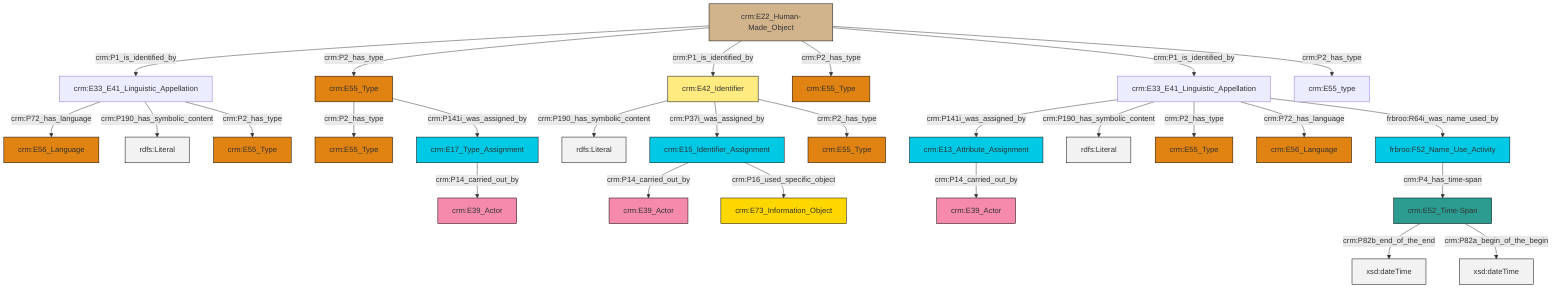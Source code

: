 graph TD
classDef Literal fill:#f2f2f2,stroke:#000000;
classDef CRM_Entity fill:#FFFFFF,stroke:#000000;
classDef Temporal_Entity fill:#00C9E6, stroke:#000000;
classDef Type fill:#E18312, stroke:#000000;
classDef Time-Span fill:#2C9C91, stroke:#000000;
classDef Appellation fill:#FFEB7F, stroke:#000000;
classDef Place fill:#008836, stroke:#000000;
classDef Persistent_Item fill:#B266B2, stroke:#000000;
classDef Conceptual_Object fill:#FFD700, stroke:#000000;
classDef Physical_Thing fill:#D2B48C, stroke:#000000;
classDef Actor fill:#f58aad, stroke:#000000;
classDef PC_Classes fill:#4ce600, stroke:#000000;
classDef Multi fill:#cccccc,stroke:#000000;

0["crm:E22_Human-Made_Object"]:::Physical_Thing -->|crm:P1_is_identified_by| 1["crm:E33_E41_Linguistic_Appellation"]:::Default
8["crm:E42_Identifier"]:::Appellation -->|crm:P190_has_symbolic_content| 9[rdfs:Literal]:::Literal
12["crm:E33_E41_Linguistic_Appellation"]:::Default -->|crm:P141i_was_assigned_by| 10["crm:E13_Attribute_Assignment"]:::Temporal_Entity
0["crm:E22_Human-Made_Object"]:::Physical_Thing -->|crm:P2_has_type| 13["crm:E55_Type"]:::Type
1["crm:E33_E41_Linguistic_Appellation"]:::Default -->|crm:P72_has_language| 15["crm:E56_Language"]:::Type
13["crm:E55_Type"]:::Type -->|crm:P2_has_type| 4["crm:E55_Type"]:::Type
2["frbroo:F52_Name_Use_Activity"]:::Temporal_Entity -->|crm:P4_has_time-span| 17["crm:E52_Time-Span"]:::Time-Span
8["crm:E42_Identifier"]:::Appellation -->|crm:P37i_was_assigned_by| 18["crm:E15_Identifier_Assignment"]:::Temporal_Entity
17["crm:E52_Time-Span"]:::Time-Span -->|crm:P82b_end_of_the_end| 19[xsd:dateTime]:::Literal
13["crm:E55_Type"]:::Type -->|crm:P141i_was_assigned_by| 22["crm:E17_Type_Assignment"]:::Temporal_Entity
0["crm:E22_Human-Made_Object"]:::Physical_Thing -->|crm:P1_is_identified_by| 8["crm:E42_Identifier"]:::Appellation
1["crm:E33_E41_Linguistic_Appellation"]:::Default -->|crm:P190_has_symbolic_content| 23[rdfs:Literal]:::Literal
12["crm:E33_E41_Linguistic_Appellation"]:::Default -->|crm:P190_has_symbolic_content| 24[rdfs:Literal]:::Literal
18["crm:E15_Identifier_Assignment"]:::Temporal_Entity -->|crm:P14_carried_out_by| 25["crm:E39_Actor"]:::Actor
18["crm:E15_Identifier_Assignment"]:::Temporal_Entity -->|crm:P16_used_specific_object| 27["crm:E73_Information_Object"]:::Conceptual_Object
17["crm:E52_Time-Span"]:::Time-Span -->|crm:P82a_begin_of_the_begin| 30[xsd:dateTime]:::Literal
22["crm:E17_Type_Assignment"]:::Temporal_Entity -->|crm:P14_carried_out_by| 28["crm:E39_Actor"]:::Actor
12["crm:E33_E41_Linguistic_Appellation"]:::Default -->|crm:P2_has_type| 20["crm:E55_Type"]:::Type
8["crm:E42_Identifier"]:::Appellation -->|crm:P2_has_type| 35["crm:E55_Type"]:::Type
1["crm:E33_E41_Linguistic_Appellation"]:::Default -->|crm:P2_has_type| 6["crm:E55_Type"]:::Type
0["crm:E22_Human-Made_Object"]:::Physical_Thing -->|crm:P2_has_type| 31["crm:E55_Type"]:::Type
12["crm:E33_E41_Linguistic_Appellation"]:::Default -->|crm:P72_has_language| 39["crm:E56_Language"]:::Type
12["crm:E33_E41_Linguistic_Appellation"]:::Default -->|frbroo:R64i_was_name_used_by| 2["frbroo:F52_Name_Use_Activity"]:::Temporal_Entity
0["crm:E22_Human-Made_Object"]:::Physical_Thing -->|crm:P1_is_identified_by| 12["crm:E33_E41_Linguistic_Appellation"]:::Default
0["crm:E22_Human-Made_Object"]:::Physical_Thing -->|crm:P2_has_type| 43["crm:E55_type"]:::Default
10["crm:E13_Attribute_Assignment"]:::Temporal_Entity -->|crm:P14_carried_out_by| 46["crm:E39_Actor"]:::Actor